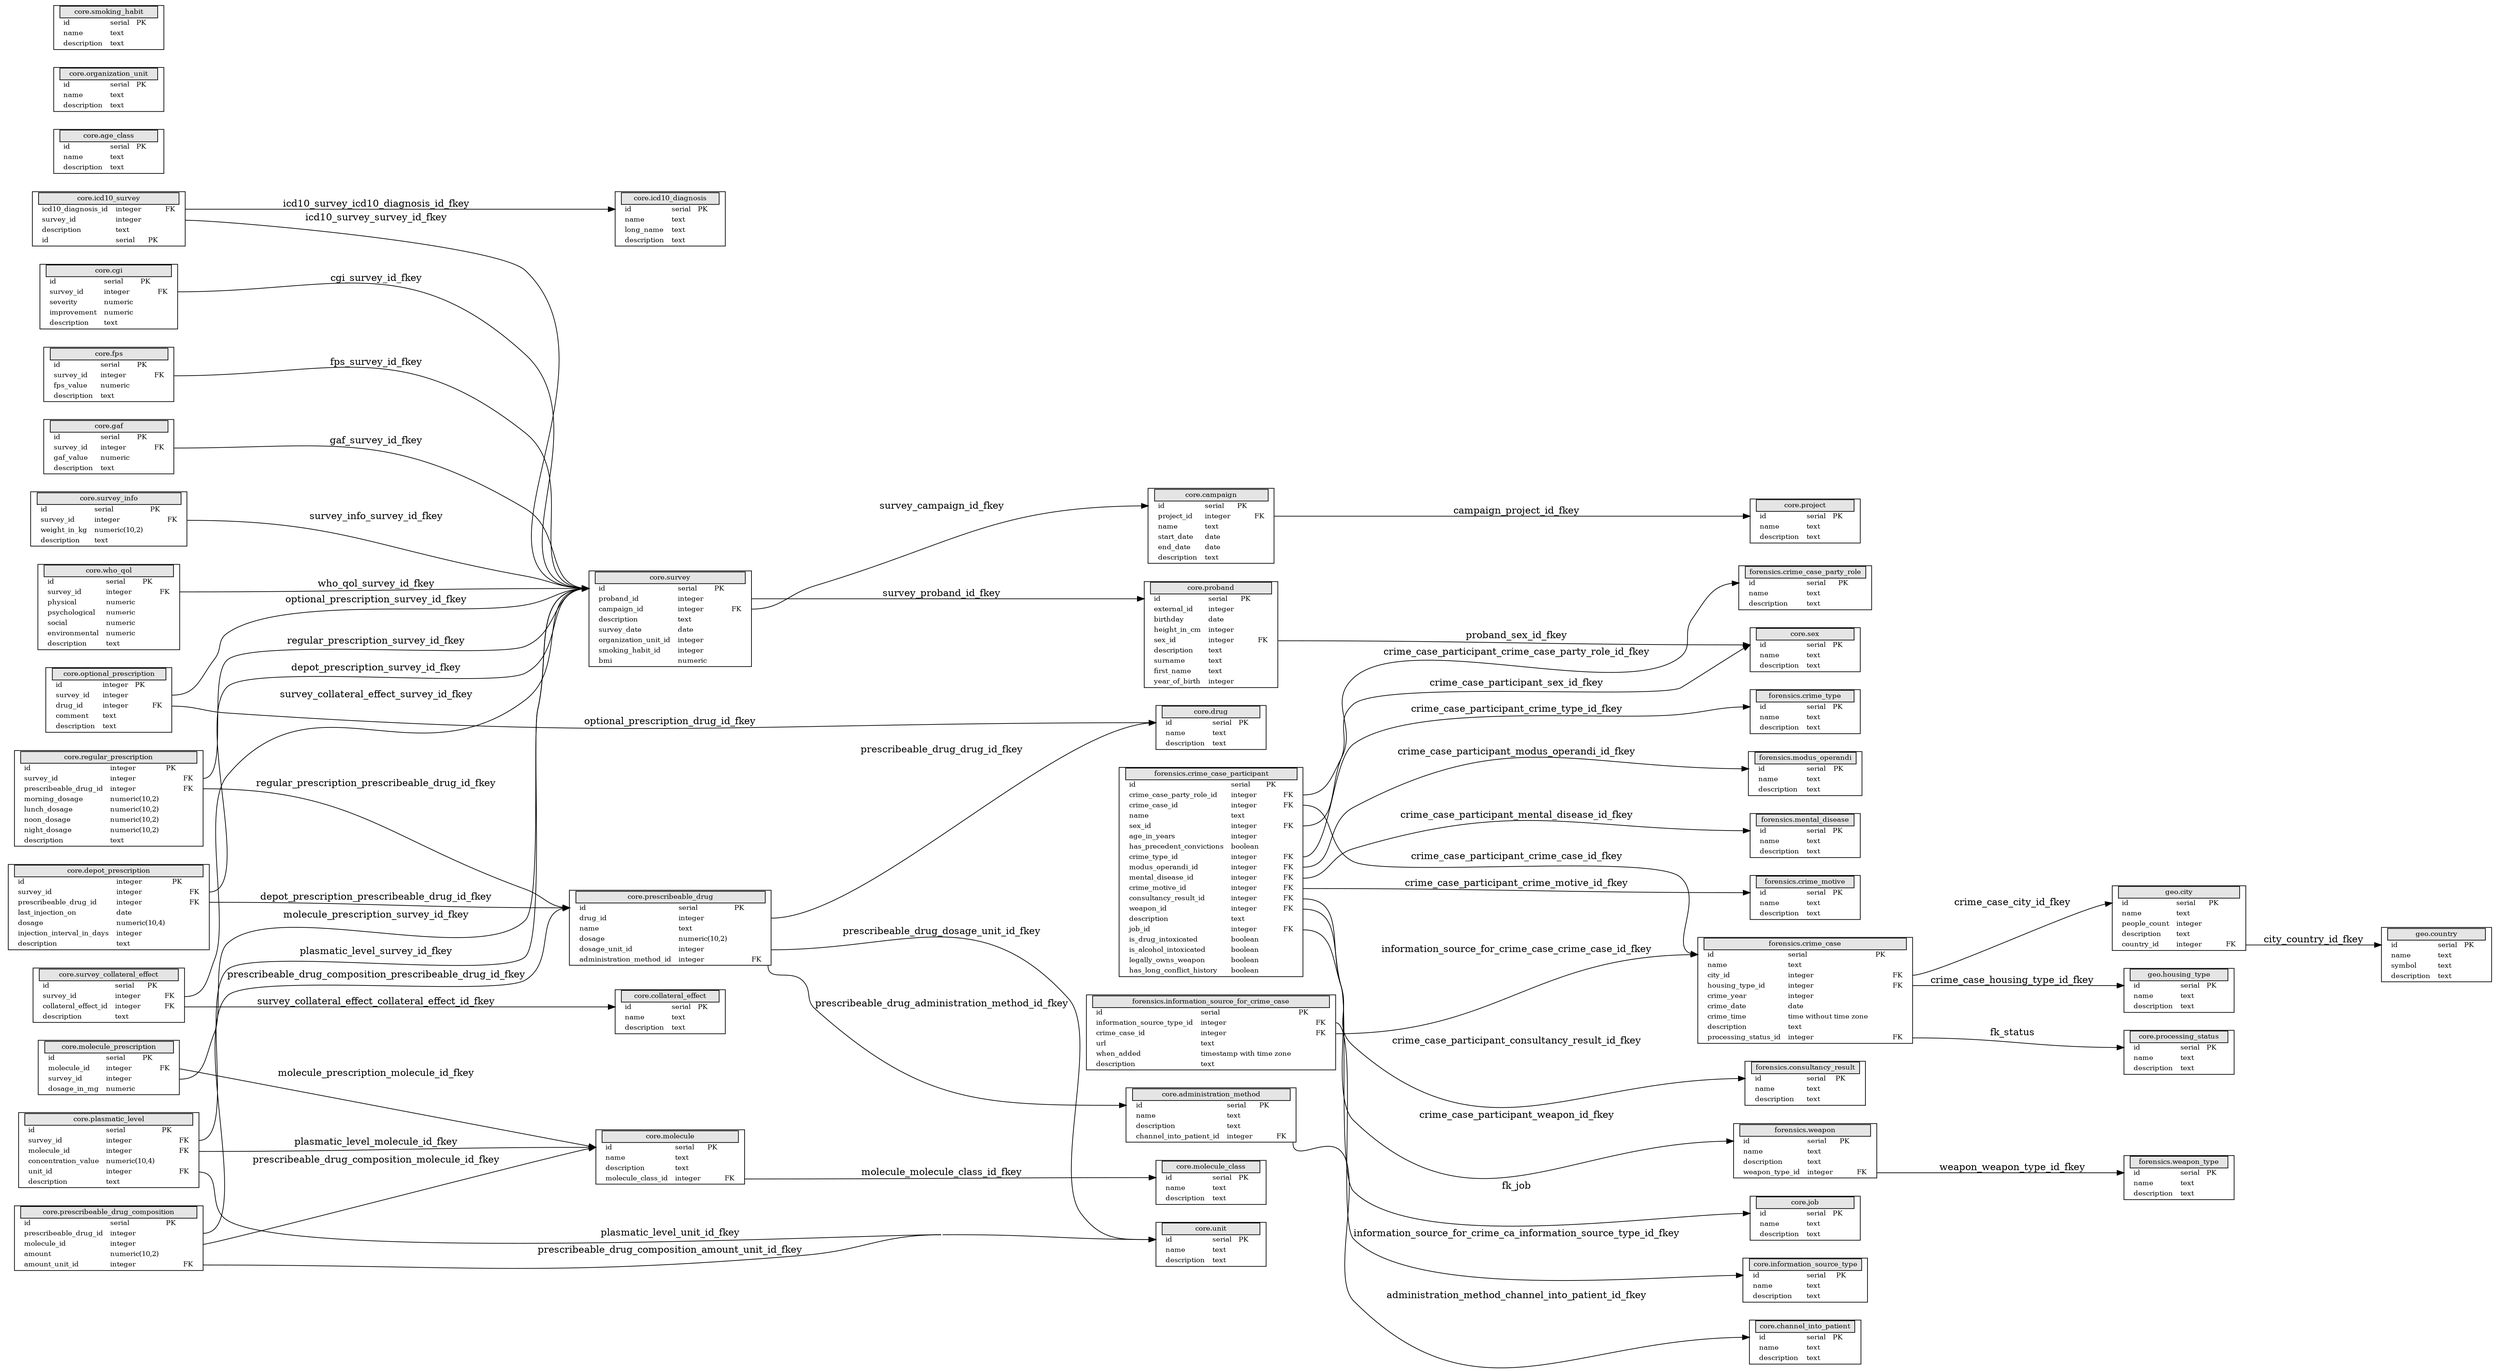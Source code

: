 digraph g {
graph [
rankdir = "LR",
concentrate = true,
ratio = auto
];
node [
fontsize = "10",
shape = record
];
edge [
];

"core.administration_method" [shape = plaintext, label = < <TABLE BORDER="1" CELLBORDER="0" CELLSPACING="0"> <TR ><TD PORT="ltcol0"> </TD> <TD bgcolor="grey90" border="1" COLSPAN="4"> \N </TD> <TD PORT="rtcol0"></TD></TR>  <TR><TD PORT="ltcol1" ></TD><TD align="left" > id </TD><TD align="left" > serial </TD><TD align="left" > PK </TD><TD align="left" >  </TD><TD align="left" PORT="rtcol1"> </TD></TR> <TR><TD PORT="ltcol2" ></TD><TD align="left" > name </TD><TD align="left" > text </TD><TD align="left" >  </TD><TD align="left" >  </TD><TD align="left" PORT="rtcol2"> </TD></TR> <TR><TD PORT="ltcol3" ></TD><TD align="left" > description </TD><TD align="left" > text </TD><TD align="left" >  </TD><TD align="left" >  </TD><TD align="left" PORT="rtcol3"> </TD></TR> <TR><TD PORT="ltcol4" ></TD><TD align="left" > channel_into_patient_id </TD><TD align="left" > integer </TD><TD align="left" >  </TD><TD align="left" > FK </TD><TD align="left" PORT="rtcol4"> </TD></TR> </TABLE>> ];

"core.age_class" [shape = plaintext, label = < <TABLE BORDER="1" CELLBORDER="0" CELLSPACING="0"> <TR ><TD PORT="ltcol0"> </TD> <TD bgcolor="grey90" border="1" COLSPAN="4"> \N </TD> <TD PORT="rtcol0"></TD></TR>  <TR><TD PORT="ltcol1" ></TD><TD align="left" > id </TD><TD align="left" > serial </TD><TD align="left" > PK </TD><TD align="left" >  </TD><TD align="left" PORT="rtcol1"> </TD></TR> <TR><TD PORT="ltcol2" ></TD><TD align="left" > name </TD><TD align="left" > text </TD><TD align="left" >  </TD><TD align="left" >  </TD><TD align="left" PORT="rtcol2"> </TD></TR> <TR><TD PORT="ltcol3" ></TD><TD align="left" > description </TD><TD align="left" > text </TD><TD align="left" >  </TD><TD align="left" >  </TD><TD align="left" PORT="rtcol3"> </TD></TR> </TABLE>> ];

"core.campaign" [shape = plaintext, label = < <TABLE BORDER="1" CELLBORDER="0" CELLSPACING="0"> <TR ><TD PORT="ltcol0"> </TD> <TD bgcolor="grey90" border="1" COLSPAN="4"> \N </TD> <TD PORT="rtcol0"></TD></TR>  <TR><TD PORT="ltcol1" ></TD><TD align="left" > id </TD><TD align="left" > serial </TD><TD align="left" > PK </TD><TD align="left" >  </TD><TD align="left" PORT="rtcol1"> </TD></TR> <TR><TD PORT="ltcol2" ></TD><TD align="left" > project_id </TD><TD align="left" > integer </TD><TD align="left" >  </TD><TD align="left" > FK </TD><TD align="left" PORT="rtcol2"> </TD></TR> <TR><TD PORT="ltcol3" ></TD><TD align="left" > name </TD><TD align="left" > text </TD><TD align="left" >  </TD><TD align="left" >  </TD><TD align="left" PORT="rtcol3"> </TD></TR> <TR><TD PORT="ltcol4" ></TD><TD align="left" > start_date </TD><TD align="left" > date </TD><TD align="left" >  </TD><TD align="left" >  </TD><TD align="left" PORT="rtcol4"> </TD></TR> <TR><TD PORT="ltcol5" ></TD><TD align="left" > end_date </TD><TD align="left" > date </TD><TD align="left" >  </TD><TD align="left" >  </TD><TD align="left" PORT="rtcol5"> </TD></TR> <TR><TD PORT="ltcol6" ></TD><TD align="left" > description </TD><TD align="left" > text </TD><TD align="left" >  </TD><TD align="left" >  </TD><TD align="left" PORT="rtcol6"> </TD></TR> </TABLE>> ];

"core.cgi" [shape = plaintext, label = < <TABLE BORDER="1" CELLBORDER="0" CELLSPACING="0"> <TR ><TD PORT="ltcol0"> </TD> <TD bgcolor="grey90" border="1" COLSPAN="4"> \N </TD> <TD PORT="rtcol0"></TD></TR>  <TR><TD PORT="ltcol1" ></TD><TD align="left" > id </TD><TD align="left" > serial </TD><TD align="left" > PK </TD><TD align="left" >  </TD><TD align="left" PORT="rtcol1"> </TD></TR> <TR><TD PORT="ltcol2" ></TD><TD align="left" > survey_id </TD><TD align="left" > integer </TD><TD align="left" >  </TD><TD align="left" > FK </TD><TD align="left" PORT="rtcol2"> </TD></TR> <TR><TD PORT="ltcol3" ></TD><TD align="left" > severity </TD><TD align="left" > numeric </TD><TD align="left" >  </TD><TD align="left" >  </TD><TD align="left" PORT="rtcol3"> </TD></TR> <TR><TD PORT="ltcol4" ></TD><TD align="left" > improvement </TD><TD align="left" > numeric </TD><TD align="left" >  </TD><TD align="left" >  </TD><TD align="left" PORT="rtcol4"> </TD></TR> <TR><TD PORT="ltcol5" ></TD><TD align="left" > description </TD><TD align="left" > text </TD><TD align="left" >  </TD><TD align="left" >  </TD><TD align="left" PORT="rtcol5"> </TD></TR> </TABLE>> ];

"core.channel_into_patient" [shape = plaintext, label = < <TABLE BORDER="1" CELLBORDER="0" CELLSPACING="0"> <TR ><TD PORT="ltcol0"> </TD> <TD bgcolor="grey90" border="1" COLSPAN="4"> \N </TD> <TD PORT="rtcol0"></TD></TR>  <TR><TD PORT="ltcol1" ></TD><TD align="left" > id </TD><TD align="left" > serial </TD><TD align="left" > PK </TD><TD align="left" >  </TD><TD align="left" PORT="rtcol1"> </TD></TR> <TR><TD PORT="ltcol2" ></TD><TD align="left" > name </TD><TD align="left" > text </TD><TD align="left" >  </TD><TD align="left" >  </TD><TD align="left" PORT="rtcol2"> </TD></TR> <TR><TD PORT="ltcol3" ></TD><TD align="left" > description </TD><TD align="left" > text </TD><TD align="left" >  </TD><TD align="left" >  </TD><TD align="left" PORT="rtcol3"> </TD></TR> </TABLE>> ];

"core.collateral_effect" [shape = plaintext, label = < <TABLE BORDER="1" CELLBORDER="0" CELLSPACING="0"> <TR ><TD PORT="ltcol0"> </TD> <TD bgcolor="grey90" border="1" COLSPAN="4"> \N </TD> <TD PORT="rtcol0"></TD></TR>  <TR><TD PORT="ltcol1" ></TD><TD align="left" > id </TD><TD align="left" > serial </TD><TD align="left" > PK </TD><TD align="left" >  </TD><TD align="left" PORT="rtcol1"> </TD></TR> <TR><TD PORT="ltcol2" ></TD><TD align="left" > name </TD><TD align="left" > text </TD><TD align="left" >  </TD><TD align="left" >  </TD><TD align="left" PORT="rtcol2"> </TD></TR> <TR><TD PORT="ltcol3" ></TD><TD align="left" > description </TD><TD align="left" > text </TD><TD align="left" >  </TD><TD align="left" >  </TD><TD align="left" PORT="rtcol3"> </TD></TR> </TABLE>> ];

"core.depot_prescription" [shape = plaintext, label = < <TABLE BORDER="1" CELLBORDER="0" CELLSPACING="0"> <TR ><TD PORT="ltcol0"> </TD> <TD bgcolor="grey90" border="1" COLSPAN="4"> \N </TD> <TD PORT="rtcol0"></TD></TR>  <TR><TD PORT="ltcol1" ></TD><TD align="left" > id </TD><TD align="left" > integer </TD><TD align="left" > PK </TD><TD align="left" >  </TD><TD align="left" PORT="rtcol1"> </TD></TR> <TR><TD PORT="ltcol2" ></TD><TD align="left" > survey_id </TD><TD align="left" > integer </TD><TD align="left" >  </TD><TD align="left" > FK </TD><TD align="left" PORT="rtcol2"> </TD></TR> <TR><TD PORT="ltcol3" ></TD><TD align="left" > prescribeable_drug_id </TD><TD align="left" > integer </TD><TD align="left" >  </TD><TD align="left" > FK </TD><TD align="left" PORT="rtcol3"> </TD></TR> <TR><TD PORT="ltcol4" ></TD><TD align="left" > last_injection_on </TD><TD align="left" > date </TD><TD align="left" >  </TD><TD align="left" >  </TD><TD align="left" PORT="rtcol4"> </TD></TR> <TR><TD PORT="ltcol5" ></TD><TD align="left" > dosage </TD><TD align="left" > numeric(10,4) </TD><TD align="left" >  </TD><TD align="left" >  </TD><TD align="left" PORT="rtcol5"> </TD></TR> <TR><TD PORT="ltcol6" ></TD><TD align="left" > injection_interval_in_days </TD><TD align="left" > integer </TD><TD align="left" >  </TD><TD align="left" >  </TD><TD align="left" PORT="rtcol6"> </TD></TR> <TR><TD PORT="ltcol7" ></TD><TD align="left" > description </TD><TD align="left" > text </TD><TD align="left" >  </TD><TD align="left" >  </TD><TD align="left" PORT="rtcol7"> </TD></TR> </TABLE>> ];

"core.drug" [shape = plaintext, label = < <TABLE BORDER="1" CELLBORDER="0" CELLSPACING="0"> <TR ><TD PORT="ltcol0"> </TD> <TD bgcolor="grey90" border="1" COLSPAN="4"> \N </TD> <TD PORT="rtcol0"></TD></TR>  <TR><TD PORT="ltcol1" ></TD><TD align="left" > id </TD><TD align="left" > serial </TD><TD align="left" > PK </TD><TD align="left" >  </TD><TD align="left" PORT="rtcol1"> </TD></TR> <TR><TD PORT="ltcol2" ></TD><TD align="left" > name </TD><TD align="left" > text </TD><TD align="left" >  </TD><TD align="left" >  </TD><TD align="left" PORT="rtcol2"> </TD></TR> <TR><TD PORT="ltcol3" ></TD><TD align="left" > description </TD><TD align="left" > text </TD><TD align="left" >  </TD><TD align="left" >  </TD><TD align="left" PORT="rtcol3"> </TD></TR> </TABLE>> ];

"core.fps" [shape = plaintext, label = < <TABLE BORDER="1" CELLBORDER="0" CELLSPACING="0"> <TR ><TD PORT="ltcol0"> </TD> <TD bgcolor="grey90" border="1" COLSPAN="4"> \N </TD> <TD PORT="rtcol0"></TD></TR>  <TR><TD PORT="ltcol1" ></TD><TD align="left" > id </TD><TD align="left" > serial </TD><TD align="left" > PK </TD><TD align="left" >  </TD><TD align="left" PORT="rtcol1"> </TD></TR> <TR><TD PORT="ltcol2" ></TD><TD align="left" > survey_id </TD><TD align="left" > integer </TD><TD align="left" >  </TD><TD align="left" > FK </TD><TD align="left" PORT="rtcol2"> </TD></TR> <TR><TD PORT="ltcol3" ></TD><TD align="left" > fps_value </TD><TD align="left" > numeric </TD><TD align="left" >  </TD><TD align="left" >  </TD><TD align="left" PORT="rtcol3"> </TD></TR> <TR><TD PORT="ltcol4" ></TD><TD align="left" > description </TD><TD align="left" > text </TD><TD align="left" >  </TD><TD align="left" >  </TD><TD align="left" PORT="rtcol4"> </TD></TR> </TABLE>> ];

"core.gaf" [shape = plaintext, label = < <TABLE BORDER="1" CELLBORDER="0" CELLSPACING="0"> <TR ><TD PORT="ltcol0"> </TD> <TD bgcolor="grey90" border="1" COLSPAN="4"> \N </TD> <TD PORT="rtcol0"></TD></TR>  <TR><TD PORT="ltcol1" ></TD><TD align="left" > id </TD><TD align="left" > serial </TD><TD align="left" > PK </TD><TD align="left" >  </TD><TD align="left" PORT="rtcol1"> </TD></TR> <TR><TD PORT="ltcol2" ></TD><TD align="left" > survey_id </TD><TD align="left" > integer </TD><TD align="left" >  </TD><TD align="left" > FK </TD><TD align="left" PORT="rtcol2"> </TD></TR> <TR><TD PORT="ltcol3" ></TD><TD align="left" > gaf_value </TD><TD align="left" > numeric </TD><TD align="left" >  </TD><TD align="left" >  </TD><TD align="left" PORT="rtcol3"> </TD></TR> <TR><TD PORT="ltcol4" ></TD><TD align="left" > description </TD><TD align="left" > text </TD><TD align="left" >  </TD><TD align="left" >  </TD><TD align="left" PORT="rtcol4"> </TD></TR> </TABLE>> ];

"core.icd10_diagnosis" [shape = plaintext, label = < <TABLE BORDER="1" CELLBORDER="0" CELLSPACING="0"> <TR ><TD PORT="ltcol0"> </TD> <TD bgcolor="grey90" border="1" COLSPAN="4"> \N </TD> <TD PORT="rtcol0"></TD></TR>  <TR><TD PORT="ltcol1" ></TD><TD align="left" > id </TD><TD align="left" > serial </TD><TD align="left" > PK </TD><TD align="left" >  </TD><TD align="left" PORT="rtcol1"> </TD></TR> <TR><TD PORT="ltcol2" ></TD><TD align="left" > name </TD><TD align="left" > text </TD><TD align="left" >  </TD><TD align="left" >  </TD><TD align="left" PORT="rtcol2"> </TD></TR> <TR><TD PORT="ltcol3" ></TD><TD align="left" > long_name </TD><TD align="left" > text </TD><TD align="left" >  </TD><TD align="left" >  </TD><TD align="left" PORT="rtcol3"> </TD></TR> <TR><TD PORT="ltcol4" ></TD><TD align="left" > description </TD><TD align="left" > text </TD><TD align="left" >  </TD><TD align="left" >  </TD><TD align="left" PORT="rtcol4"> </TD></TR> </TABLE>> ];

"core.icd10_survey" [shape = plaintext, label = < <TABLE BORDER="1" CELLBORDER="0" CELLSPACING="0"> <TR ><TD PORT="ltcol0"> </TD> <TD bgcolor="grey90" border="1" COLSPAN="4"> \N </TD> <TD PORT="rtcol0"></TD></TR>  <TR><TD PORT="ltcol1" ></TD><TD align="left" > icd10_diagnosis_id </TD><TD align="left" > integer </TD><TD align="left" >  </TD><TD align="left" > FK </TD><TD align="left" PORT="rtcol1"> </TD></TR> <TR><TD PORT="ltcol2" ></TD><TD align="left" > survey_id </TD><TD align="left" > integer </TD><TD align="left" >  </TD><TD align="left" >  </TD><TD align="left" PORT="rtcol2"> </TD></TR> <TR><TD PORT="ltcol3" ></TD><TD align="left" > description </TD><TD align="left" > text </TD><TD align="left" >  </TD><TD align="left" >  </TD><TD align="left" PORT="rtcol3"> </TD></TR> <TR><TD PORT="ltcol4" ></TD><TD align="left" > id </TD><TD align="left" > serial </TD><TD align="left" > PK </TD><TD align="left" >  </TD><TD align="left" PORT="rtcol4"> </TD></TR> </TABLE>> ];

"core.information_source_type" [shape = plaintext, label = < <TABLE BORDER="1" CELLBORDER="0" CELLSPACING="0"> <TR ><TD PORT="ltcol0"> </TD> <TD bgcolor="grey90" border="1" COLSPAN="4"> \N </TD> <TD PORT="rtcol0"></TD></TR>  <TR><TD PORT="ltcol1" ></TD><TD align="left" > id </TD><TD align="left" > serial </TD><TD align="left" > PK </TD><TD align="left" >  </TD><TD align="left" PORT="rtcol1"> </TD></TR> <TR><TD PORT="ltcol2" ></TD><TD align="left" > name </TD><TD align="left" > text </TD><TD align="left" >  </TD><TD align="left" >  </TD><TD align="left" PORT="rtcol2"> </TD></TR> <TR><TD PORT="ltcol3" ></TD><TD align="left" > description </TD><TD align="left" > text </TD><TD align="left" >  </TD><TD align="left" >  </TD><TD align="left" PORT="rtcol3"> </TD></TR> </TABLE>> ];

"core.job" [shape = plaintext, label = < <TABLE BORDER="1" CELLBORDER="0" CELLSPACING="0"> <TR ><TD PORT="ltcol0"> </TD> <TD bgcolor="grey90" border="1" COLSPAN="4"> \N </TD> <TD PORT="rtcol0"></TD></TR>  <TR><TD PORT="ltcol1" ></TD><TD align="left" > id </TD><TD align="left" > serial </TD><TD align="left" > PK </TD><TD align="left" >  </TD><TD align="left" PORT="rtcol1"> </TD></TR> <TR><TD PORT="ltcol2" ></TD><TD align="left" > name </TD><TD align="left" > text </TD><TD align="left" >  </TD><TD align="left" >  </TD><TD align="left" PORT="rtcol2"> </TD></TR> <TR><TD PORT="ltcol3" ></TD><TD align="left" > description </TD><TD align="left" > text </TD><TD align="left" >  </TD><TD align="left" >  </TD><TD align="left" PORT="rtcol3"> </TD></TR> </TABLE>> ];

"core.molecule" [shape = plaintext, label = < <TABLE BORDER="1" CELLBORDER="0" CELLSPACING="0"> <TR ><TD PORT="ltcol0"> </TD> <TD bgcolor="grey90" border="1" COLSPAN="4"> \N </TD> <TD PORT="rtcol0"></TD></TR>  <TR><TD PORT="ltcol1" ></TD><TD align="left" > id </TD><TD align="left" > serial </TD><TD align="left" > PK </TD><TD align="left" >  </TD><TD align="left" PORT="rtcol1"> </TD></TR> <TR><TD PORT="ltcol2" ></TD><TD align="left" > name </TD><TD align="left" > text </TD><TD align="left" >  </TD><TD align="left" >  </TD><TD align="left" PORT="rtcol2"> </TD></TR> <TR><TD PORT="ltcol3" ></TD><TD align="left" > description </TD><TD align="left" > text </TD><TD align="left" >  </TD><TD align="left" >  </TD><TD align="left" PORT="rtcol3"> </TD></TR> <TR><TD PORT="ltcol4" ></TD><TD align="left" > molecule_class_id </TD><TD align="left" > integer </TD><TD align="left" >  </TD><TD align="left" > FK </TD><TD align="left" PORT="rtcol4"> </TD></TR> </TABLE>> ];

"core.molecule_class" [shape = plaintext, label = < <TABLE BORDER="1" CELLBORDER="0" CELLSPACING="0"> <TR ><TD PORT="ltcol0"> </TD> <TD bgcolor="grey90" border="1" COLSPAN="4"> \N </TD> <TD PORT="rtcol0"></TD></TR>  <TR><TD PORT="ltcol1" ></TD><TD align="left" > id </TD><TD align="left" > serial </TD><TD align="left" > PK </TD><TD align="left" >  </TD><TD align="left" PORT="rtcol1"> </TD></TR> <TR><TD PORT="ltcol2" ></TD><TD align="left" > name </TD><TD align="left" > text </TD><TD align="left" >  </TD><TD align="left" >  </TD><TD align="left" PORT="rtcol2"> </TD></TR> <TR><TD PORT="ltcol3" ></TD><TD align="left" > description </TD><TD align="left" > text </TD><TD align="left" >  </TD><TD align="left" >  </TD><TD align="left" PORT="rtcol3"> </TD></TR> </TABLE>> ];

"core.molecule_prescription" [shape = plaintext, label = < <TABLE BORDER="1" CELLBORDER="0" CELLSPACING="0"> <TR ><TD PORT="ltcol0"> </TD> <TD bgcolor="grey90" border="1" COLSPAN="4"> \N </TD> <TD PORT="rtcol0"></TD></TR>  <TR><TD PORT="ltcol1" ></TD><TD align="left" > id </TD><TD align="left" > serial </TD><TD align="left" > PK </TD><TD align="left" >  </TD><TD align="left" PORT="rtcol1"> </TD></TR> <TR><TD PORT="ltcol2" ></TD><TD align="left" > molecule_id </TD><TD align="left" > integer </TD><TD align="left" >  </TD><TD align="left" > FK </TD><TD align="left" PORT="rtcol2"> </TD></TR> <TR><TD PORT="ltcol3" ></TD><TD align="left" > survey_id </TD><TD align="left" > integer </TD><TD align="left" >  </TD><TD align="left" >  </TD><TD align="left" PORT="rtcol3"> </TD></TR> <TR><TD PORT="ltcol4" ></TD><TD align="left" > dosage_in_mg </TD><TD align="left" > numeric </TD><TD align="left" >  </TD><TD align="left" >  </TD><TD align="left" PORT="rtcol4"> </TD></TR> </TABLE>> ];

"core.optional_prescription" [shape = plaintext, label = < <TABLE BORDER="1" CELLBORDER="0" CELLSPACING="0"> <TR ><TD PORT="ltcol0"> </TD> <TD bgcolor="grey90" border="1" COLSPAN="4"> \N </TD> <TD PORT="rtcol0"></TD></TR>  <TR><TD PORT="ltcol1" ></TD><TD align="left" > id </TD><TD align="left" > integer </TD><TD align="left" > PK </TD><TD align="left" >  </TD><TD align="left" PORT="rtcol1"> </TD></TR> <TR><TD PORT="ltcol2" ></TD><TD align="left" > survey_id </TD><TD align="left" > integer </TD><TD align="left" >  </TD><TD align="left" >  </TD><TD align="left" PORT="rtcol2"> </TD></TR> <TR><TD PORT="ltcol3" ></TD><TD align="left" > drug_id </TD><TD align="left" > integer </TD><TD align="left" >  </TD><TD align="left" > FK </TD><TD align="left" PORT="rtcol3"> </TD></TR> <TR><TD PORT="ltcol4" ></TD><TD align="left" > comment </TD><TD align="left" > text </TD><TD align="left" >  </TD><TD align="left" >  </TD><TD align="left" PORT="rtcol4"> </TD></TR> <TR><TD PORT="ltcol5" ></TD><TD align="left" > description </TD><TD align="left" > text </TD><TD align="left" >  </TD><TD align="left" >  </TD><TD align="left" PORT="rtcol5"> </TD></TR> </TABLE>> ];

"core.organization_unit" [shape = plaintext, label = < <TABLE BORDER="1" CELLBORDER="0" CELLSPACING="0"> <TR ><TD PORT="ltcol0"> </TD> <TD bgcolor="grey90" border="1" COLSPAN="4"> \N </TD> <TD PORT="rtcol0"></TD></TR>  <TR><TD PORT="ltcol1" ></TD><TD align="left" > id </TD><TD align="left" > serial </TD><TD align="left" > PK </TD><TD align="left" >  </TD><TD align="left" PORT="rtcol1"> </TD></TR> <TR><TD PORT="ltcol2" ></TD><TD align="left" > name </TD><TD align="left" > text </TD><TD align="left" >  </TD><TD align="left" >  </TD><TD align="left" PORT="rtcol2"> </TD></TR> <TR><TD PORT="ltcol3" ></TD><TD align="left" > description </TD><TD align="left" > text </TD><TD align="left" >  </TD><TD align="left" >  </TD><TD align="left" PORT="rtcol3"> </TD></TR> </TABLE>> ];

"core.plasmatic_level" [shape = plaintext, label = < <TABLE BORDER="1" CELLBORDER="0" CELLSPACING="0"> <TR ><TD PORT="ltcol0"> </TD> <TD bgcolor="grey90" border="1" COLSPAN="4"> \N </TD> <TD PORT="rtcol0"></TD></TR>  <TR><TD PORT="ltcol1" ></TD><TD align="left" > id </TD><TD align="left" > serial </TD><TD align="left" > PK </TD><TD align="left" >  </TD><TD align="left" PORT="rtcol1"> </TD></TR> <TR><TD PORT="ltcol2" ></TD><TD align="left" > survey_id </TD><TD align="left" > integer </TD><TD align="left" >  </TD><TD align="left" > FK </TD><TD align="left" PORT="rtcol2"> </TD></TR> <TR><TD PORT="ltcol3" ></TD><TD align="left" > molecule_id </TD><TD align="left" > integer </TD><TD align="left" >  </TD><TD align="left" > FK </TD><TD align="left" PORT="rtcol3"> </TD></TR> <TR><TD PORT="ltcol4" ></TD><TD align="left" > concentration_value </TD><TD align="left" > numeric(10,4) </TD><TD align="left" >  </TD><TD align="left" >  </TD><TD align="left" PORT="rtcol4"> </TD></TR> <TR><TD PORT="ltcol5" ></TD><TD align="left" > unit_id </TD><TD align="left" > integer </TD><TD align="left" >  </TD><TD align="left" > FK </TD><TD align="left" PORT="rtcol5"> </TD></TR> <TR><TD PORT="ltcol6" ></TD><TD align="left" > description </TD><TD align="left" > text </TD><TD align="left" >  </TD><TD align="left" >  </TD><TD align="left" PORT="rtcol6"> </TD></TR> </TABLE>> ];

"core.prescribeable_drug" [shape = plaintext, label = < <TABLE BORDER="1" CELLBORDER="0" CELLSPACING="0"> <TR ><TD PORT="ltcol0"> </TD> <TD bgcolor="grey90" border="1" COLSPAN="4"> \N </TD> <TD PORT="rtcol0"></TD></TR>  <TR><TD PORT="ltcol1" ></TD><TD align="left" > id </TD><TD align="left" > serial </TD><TD align="left" > PK </TD><TD align="left" >  </TD><TD align="left" PORT="rtcol1"> </TD></TR> <TR><TD PORT="ltcol2" ></TD><TD align="left" > drug_id </TD><TD align="left" > integer </TD><TD align="left" >  </TD><TD align="left" >  </TD><TD align="left" PORT="rtcol2"> </TD></TR> <TR><TD PORT="ltcol3" ></TD><TD align="left" > name </TD><TD align="left" > text </TD><TD align="left" >  </TD><TD align="left" >  </TD><TD align="left" PORT="rtcol3"> </TD></TR> <TR><TD PORT="ltcol4" ></TD><TD align="left" > dosage </TD><TD align="left" > numeric(10,2) </TD><TD align="left" >  </TD><TD align="left" >  </TD><TD align="left" PORT="rtcol4"> </TD></TR> <TR><TD PORT="ltcol5" ></TD><TD align="left" > dosage_unit_id </TD><TD align="left" > integer </TD><TD align="left" >  </TD><TD align="left" >  </TD><TD align="left" PORT="rtcol5"> </TD></TR> <TR><TD PORT="ltcol6" ></TD><TD align="left" > administration_method_id </TD><TD align="left" > integer </TD><TD align="left" >  </TD><TD align="left" > FK </TD><TD align="left" PORT="rtcol6"> </TD></TR> </TABLE>> ];

"core.prescribeable_drug_composition" [shape = plaintext, label = < <TABLE BORDER="1" CELLBORDER="0" CELLSPACING="0"> <TR ><TD PORT="ltcol0"> </TD> <TD bgcolor="grey90" border="1" COLSPAN="4"> \N </TD> <TD PORT="rtcol0"></TD></TR>  <TR><TD PORT="ltcol1" ></TD><TD align="left" > id </TD><TD align="left" > serial </TD><TD align="left" > PK </TD><TD align="left" >  </TD><TD align="left" PORT="rtcol1"> </TD></TR> <TR><TD PORT="ltcol2" ></TD><TD align="left" > prescribeable_drug_id </TD><TD align="left" > integer </TD><TD align="left" >  </TD><TD align="left" >  </TD><TD align="left" PORT="rtcol2"> </TD></TR> <TR><TD PORT="ltcol3" ></TD><TD align="left" > molecule_id </TD><TD align="left" > integer </TD><TD align="left" >  </TD><TD align="left" >  </TD><TD align="left" PORT="rtcol3"> </TD></TR> <TR><TD PORT="ltcol4" ></TD><TD align="left" > amount </TD><TD align="left" > numeric(10,2) </TD><TD align="left" >  </TD><TD align="left" >  </TD><TD align="left" PORT="rtcol4"> </TD></TR> <TR><TD PORT="ltcol5" ></TD><TD align="left" > amount_unit_id </TD><TD align="left" > integer </TD><TD align="left" >  </TD><TD align="left" > FK </TD><TD align="left" PORT="rtcol5"> </TD></TR> </TABLE>> ];

"core.proband" [shape = plaintext, label = < <TABLE BORDER="1" CELLBORDER="0" CELLSPACING="0"> <TR ><TD PORT="ltcol0"> </TD> <TD bgcolor="grey90" border="1" COLSPAN="4"> \N </TD> <TD PORT="rtcol0"></TD></TR>  <TR><TD PORT="ltcol1" ></TD><TD align="left" > id </TD><TD align="left" > serial </TD><TD align="left" > PK </TD><TD align="left" >  </TD><TD align="left" PORT="rtcol1"> </TD></TR> <TR><TD PORT="ltcol2" ></TD><TD align="left" > external_id </TD><TD align="left" > integer </TD><TD align="left" >  </TD><TD align="left" >  </TD><TD align="left" PORT="rtcol2"> </TD></TR> <TR><TD PORT="ltcol3" ></TD><TD align="left" > birthday </TD><TD align="left" > date </TD><TD align="left" >  </TD><TD align="left" >  </TD><TD align="left" PORT="rtcol3"> </TD></TR> <TR><TD PORT="ltcol4" ></TD><TD align="left" > height_in_cm </TD><TD align="left" > integer </TD><TD align="left" >  </TD><TD align="left" >  </TD><TD align="left" PORT="rtcol4"> </TD></TR> <TR><TD PORT="ltcol5" ></TD><TD align="left" > sex_id </TD><TD align="left" > integer </TD><TD align="left" >  </TD><TD align="left" > FK </TD><TD align="left" PORT="rtcol5"> </TD></TR> <TR><TD PORT="ltcol6" ></TD><TD align="left" > description </TD><TD align="left" > text </TD><TD align="left" >  </TD><TD align="left" >  </TD><TD align="left" PORT="rtcol6"> </TD></TR> <TR><TD PORT="ltcol7" ></TD><TD align="left" > surname </TD><TD align="left" > text </TD><TD align="left" >  </TD><TD align="left" >  </TD><TD align="left" PORT="rtcol7"> </TD></TR> <TR><TD PORT="ltcol8" ></TD><TD align="left" > first_name </TD><TD align="left" > text </TD><TD align="left" >  </TD><TD align="left" >  </TD><TD align="left" PORT="rtcol8"> </TD></TR> <TR><TD PORT="ltcol9" ></TD><TD align="left" > year_of_birth </TD><TD align="left" > integer </TD><TD align="left" >  </TD><TD align="left" >  </TD><TD align="left" PORT="rtcol9"> </TD></TR> </TABLE>> ];

"core.processing_status" [shape = plaintext, label = < <TABLE BORDER="1" CELLBORDER="0" CELLSPACING="0"> <TR ><TD PORT="ltcol0"> </TD> <TD bgcolor="grey90" border="1" COLSPAN="4"> \N </TD> <TD PORT="rtcol0"></TD></TR>  <TR><TD PORT="ltcol1" ></TD><TD align="left" > id </TD><TD align="left" > serial </TD><TD align="left" > PK </TD><TD align="left" >  </TD><TD align="left" PORT="rtcol1"> </TD></TR> <TR><TD PORT="ltcol2" ></TD><TD align="left" > name </TD><TD align="left" > text </TD><TD align="left" >  </TD><TD align="left" >  </TD><TD align="left" PORT="rtcol2"> </TD></TR> <TR><TD PORT="ltcol3" ></TD><TD align="left" > description </TD><TD align="left" > text </TD><TD align="left" >  </TD><TD align="left" >  </TD><TD align="left" PORT="rtcol3"> </TD></TR> </TABLE>> ];

"core.project" [shape = plaintext, label = < <TABLE BORDER="1" CELLBORDER="0" CELLSPACING="0"> <TR ><TD PORT="ltcol0"> </TD> <TD bgcolor="grey90" border="1" COLSPAN="4"> \N </TD> <TD PORT="rtcol0"></TD></TR>  <TR><TD PORT="ltcol1" ></TD><TD align="left" > id </TD><TD align="left" > serial </TD><TD align="left" > PK </TD><TD align="left" >  </TD><TD align="left" PORT="rtcol1"> </TD></TR> <TR><TD PORT="ltcol2" ></TD><TD align="left" > name </TD><TD align="left" > text </TD><TD align="left" >  </TD><TD align="left" >  </TD><TD align="left" PORT="rtcol2"> </TD></TR> <TR><TD PORT="ltcol3" ></TD><TD align="left" > description </TD><TD align="left" > text </TD><TD align="left" >  </TD><TD align="left" >  </TD><TD align="left" PORT="rtcol3"> </TD></TR> </TABLE>> ];

"core.regular_prescription" [shape = plaintext, label = < <TABLE BORDER="1" CELLBORDER="0" CELLSPACING="0"> <TR ><TD PORT="ltcol0"> </TD> <TD bgcolor="grey90" border="1" COLSPAN="4"> \N </TD> <TD PORT="rtcol0"></TD></TR>  <TR><TD PORT="ltcol1" ></TD><TD align="left" > id </TD><TD align="left" > integer </TD><TD align="left" > PK </TD><TD align="left" >  </TD><TD align="left" PORT="rtcol1"> </TD></TR> <TR><TD PORT="ltcol2" ></TD><TD align="left" > survey_id </TD><TD align="left" > integer </TD><TD align="left" >  </TD><TD align="left" > FK </TD><TD align="left" PORT="rtcol2"> </TD></TR> <TR><TD PORT="ltcol3" ></TD><TD align="left" > prescribeable_drug_id </TD><TD align="left" > integer </TD><TD align="left" >  </TD><TD align="left" > FK </TD><TD align="left" PORT="rtcol3"> </TD></TR> <TR><TD PORT="ltcol4" ></TD><TD align="left" > morning_dosage </TD><TD align="left" > numeric(10,2) </TD><TD align="left" >  </TD><TD align="left" >  </TD><TD align="left" PORT="rtcol4"> </TD></TR> <TR><TD PORT="ltcol5" ></TD><TD align="left" > lunch_dosage </TD><TD align="left" > numeric(10,2) </TD><TD align="left" >  </TD><TD align="left" >  </TD><TD align="left" PORT="rtcol5"> </TD></TR> <TR><TD PORT="ltcol6" ></TD><TD align="left" > noon_dosage </TD><TD align="left" > numeric(10,2) </TD><TD align="left" >  </TD><TD align="left" >  </TD><TD align="left" PORT="rtcol6"> </TD></TR> <TR><TD PORT="ltcol7" ></TD><TD align="left" > night_dosage </TD><TD align="left" > numeric(10,2) </TD><TD align="left" >  </TD><TD align="left" >  </TD><TD align="left" PORT="rtcol7"> </TD></TR> <TR><TD PORT="ltcol8" ></TD><TD align="left" > description </TD><TD align="left" > text </TD><TD align="left" >  </TD><TD align="left" >  </TD><TD align="left" PORT="rtcol8"> </TD></TR> </TABLE>> ];

"core.sex" [shape = plaintext, label = < <TABLE BORDER="1" CELLBORDER="0" CELLSPACING="0"> <TR ><TD PORT="ltcol0"> </TD> <TD bgcolor="grey90" border="1" COLSPAN="4"> \N </TD> <TD PORT="rtcol0"></TD></TR>  <TR><TD PORT="ltcol1" ></TD><TD align="left" > id </TD><TD align="left" > serial </TD><TD align="left" > PK </TD><TD align="left" >  </TD><TD align="left" PORT="rtcol1"> </TD></TR> <TR><TD PORT="ltcol2" ></TD><TD align="left" > name </TD><TD align="left" > text </TD><TD align="left" >  </TD><TD align="left" >  </TD><TD align="left" PORT="rtcol2"> </TD></TR> <TR><TD PORT="ltcol3" ></TD><TD align="left" > description </TD><TD align="left" > text </TD><TD align="left" >  </TD><TD align="left" >  </TD><TD align="left" PORT="rtcol3"> </TD></TR> </TABLE>> ];

"core.smoking_habit" [shape = plaintext, label = < <TABLE BORDER="1" CELLBORDER="0" CELLSPACING="0"> <TR ><TD PORT="ltcol0"> </TD> <TD bgcolor="grey90" border="1" COLSPAN="4"> \N </TD> <TD PORT="rtcol0"></TD></TR>  <TR><TD PORT="ltcol1" ></TD><TD align="left" > id </TD><TD align="left" > serial </TD><TD align="left" > PK </TD><TD align="left" >  </TD><TD align="left" PORT="rtcol1"> </TD></TR> <TR><TD PORT="ltcol2" ></TD><TD align="left" > name </TD><TD align="left" > text </TD><TD align="left" >  </TD><TD align="left" >  </TD><TD align="left" PORT="rtcol2"> </TD></TR> <TR><TD PORT="ltcol3" ></TD><TD align="left" > description </TD><TD align="left" > text </TD><TD align="left" >  </TD><TD align="left" >  </TD><TD align="left" PORT="rtcol3"> </TD></TR> </TABLE>> ];

"core.survey" [shape = plaintext, label = < <TABLE BORDER="1" CELLBORDER="0" CELLSPACING="0"> <TR ><TD PORT="ltcol0"> </TD> <TD bgcolor="grey90" border="1" COLSPAN="4"> \N </TD> <TD PORT="rtcol0"></TD></TR>  <TR><TD PORT="ltcol1" ></TD><TD align="left" > id </TD><TD align="left" > serial </TD><TD align="left" > PK </TD><TD align="left" >  </TD><TD align="left" PORT="rtcol1"> </TD></TR> <TR><TD PORT="ltcol2" ></TD><TD align="left" > proband_id </TD><TD align="left" > integer </TD><TD align="left" >  </TD><TD align="left" >  </TD><TD align="left" PORT="rtcol2"> </TD></TR> <TR><TD PORT="ltcol3" ></TD><TD align="left" > campaign_id </TD><TD align="left" > integer </TD><TD align="left" >  </TD><TD align="left" > FK </TD><TD align="left" PORT="rtcol3"> </TD></TR> <TR><TD PORT="ltcol4" ></TD><TD align="left" > description </TD><TD align="left" > text </TD><TD align="left" >  </TD><TD align="left" >  </TD><TD align="left" PORT="rtcol4"> </TD></TR> <TR><TD PORT="ltcol5" ></TD><TD align="left" > survey_date </TD><TD align="left" > date </TD><TD align="left" >  </TD><TD align="left" >  </TD><TD align="left" PORT="rtcol5"> </TD></TR> <TR><TD PORT="ltcol6" ></TD><TD align="left" > organization_unit_id </TD><TD align="left" > integer </TD><TD align="left" >  </TD><TD align="left" >  </TD><TD align="left" PORT="rtcol6"> </TD></TR> <TR><TD PORT="ltcol7" ></TD><TD align="left" > smoking_habit_id </TD><TD align="left" > integer </TD><TD align="left" >  </TD><TD align="left" >  </TD><TD align="left" PORT="rtcol7"> </TD></TR> <TR><TD PORT="ltcol8" ></TD><TD align="left" > bmi </TD><TD align="left" > numeric </TD><TD align="left" >  </TD><TD align="left" >  </TD><TD align="left" PORT="rtcol8"> </TD></TR> </TABLE>> ];

"core.survey_collateral_effect" [shape = plaintext, label = < <TABLE BORDER="1" CELLBORDER="0" CELLSPACING="0"> <TR ><TD PORT="ltcol0"> </TD> <TD bgcolor="grey90" border="1" COLSPAN="4"> \N </TD> <TD PORT="rtcol0"></TD></TR>  <TR><TD PORT="ltcol1" ></TD><TD align="left" > id </TD><TD align="left" > serial </TD><TD align="left" > PK </TD><TD align="left" >  </TD><TD align="left" PORT="rtcol1"> </TD></TR> <TR><TD PORT="ltcol2" ></TD><TD align="left" > survey_id </TD><TD align="left" > integer </TD><TD align="left" >  </TD><TD align="left" > FK </TD><TD align="left" PORT="rtcol2"> </TD></TR> <TR><TD PORT="ltcol3" ></TD><TD align="left" > collateral_effect_id </TD><TD align="left" > integer </TD><TD align="left" >  </TD><TD align="left" > FK </TD><TD align="left" PORT="rtcol3"> </TD></TR> <TR><TD PORT="ltcol4" ></TD><TD align="left" > description </TD><TD align="left" > text </TD><TD align="left" >  </TD><TD align="left" >  </TD><TD align="left" PORT="rtcol4"> </TD></TR> </TABLE>> ];

"core.survey_info" [shape = plaintext, label = < <TABLE BORDER="1" CELLBORDER="0" CELLSPACING="0"> <TR ><TD PORT="ltcol0"> </TD> <TD bgcolor="grey90" border="1" COLSPAN="4"> \N </TD> <TD PORT="rtcol0"></TD></TR>  <TR><TD PORT="ltcol1" ></TD><TD align="left" > id </TD><TD align="left" > serial </TD><TD align="left" > PK </TD><TD align="left" >  </TD><TD align="left" PORT="rtcol1"> </TD></TR> <TR><TD PORT="ltcol2" ></TD><TD align="left" > survey_id </TD><TD align="left" > integer </TD><TD align="left" >  </TD><TD align="left" > FK </TD><TD align="left" PORT="rtcol2"> </TD></TR> <TR><TD PORT="ltcol3" ></TD><TD align="left" > weight_in_kg </TD><TD align="left" > numeric(10,2) </TD><TD align="left" >  </TD><TD align="left" >  </TD><TD align="left" PORT="rtcol3"> </TD></TR> <TR><TD PORT="ltcol4" ></TD><TD align="left" > description </TD><TD align="left" > text </TD><TD align="left" >  </TD><TD align="left" >  </TD><TD align="left" PORT="rtcol4"> </TD></TR> </TABLE>> ];

"core.unit" [shape = plaintext, label = < <TABLE BORDER="1" CELLBORDER="0" CELLSPACING="0"> <TR ><TD PORT="ltcol0"> </TD> <TD bgcolor="grey90" border="1" COLSPAN="4"> \N </TD> <TD PORT="rtcol0"></TD></TR>  <TR><TD PORT="ltcol1" ></TD><TD align="left" > id </TD><TD align="left" > serial </TD><TD align="left" > PK </TD><TD align="left" >  </TD><TD align="left" PORT="rtcol1"> </TD></TR> <TR><TD PORT="ltcol2" ></TD><TD align="left" > name </TD><TD align="left" > text </TD><TD align="left" >  </TD><TD align="left" >  </TD><TD align="left" PORT="rtcol2"> </TD></TR> <TR><TD PORT="ltcol3" ></TD><TD align="left" > description </TD><TD align="left" > text </TD><TD align="left" >  </TD><TD align="left" >  </TD><TD align="left" PORT="rtcol3"> </TD></TR> </TABLE>> ];

"core.who_qol" [shape = plaintext, label = < <TABLE BORDER="1" CELLBORDER="0" CELLSPACING="0"> <TR ><TD PORT="ltcol0"> </TD> <TD bgcolor="grey90" border="1" COLSPAN="4"> \N </TD> <TD PORT="rtcol0"></TD></TR>  <TR><TD PORT="ltcol1" ></TD><TD align="left" > id </TD><TD align="left" > serial </TD><TD align="left" > PK </TD><TD align="left" >  </TD><TD align="left" PORT="rtcol1"> </TD></TR> <TR><TD PORT="ltcol2" ></TD><TD align="left" > survey_id </TD><TD align="left" > integer </TD><TD align="left" >  </TD><TD align="left" > FK </TD><TD align="left" PORT="rtcol2"> </TD></TR> <TR><TD PORT="ltcol3" ></TD><TD align="left" > physical </TD><TD align="left" > numeric </TD><TD align="left" >  </TD><TD align="left" >  </TD><TD align="left" PORT="rtcol3"> </TD></TR> <TR><TD PORT="ltcol4" ></TD><TD align="left" > psychological </TD><TD align="left" > numeric </TD><TD align="left" >  </TD><TD align="left" >  </TD><TD align="left" PORT="rtcol4"> </TD></TR> <TR><TD PORT="ltcol5" ></TD><TD align="left" > social </TD><TD align="left" > numeric </TD><TD align="left" >  </TD><TD align="left" >  </TD><TD align="left" PORT="rtcol5"> </TD></TR> <TR><TD PORT="ltcol6" ></TD><TD align="left" > environmental </TD><TD align="left" > numeric </TD><TD align="left" >  </TD><TD align="left" >  </TD><TD align="left" PORT="rtcol6"> </TD></TR> <TR><TD PORT="ltcol7" ></TD><TD align="left" > description </TD><TD align="left" > text </TD><TD align="left" >  </TD><TD align="left" >  </TD><TD align="left" PORT="rtcol7"> </TD></TR> </TABLE>> ];

"forensics.consultancy_result" [shape = plaintext, label = < <TABLE BORDER="1" CELLBORDER="0" CELLSPACING="0"> <TR ><TD PORT="ltcol0"> </TD> <TD bgcolor="grey90" border="1" COLSPAN="4"> \N </TD> <TD PORT="rtcol0"></TD></TR>  <TR><TD PORT="ltcol1" ></TD><TD align="left" > id </TD><TD align="left" > serial </TD><TD align="left" > PK </TD><TD align="left" >  </TD><TD align="left" PORT="rtcol1"> </TD></TR> <TR><TD PORT="ltcol2" ></TD><TD align="left" > name </TD><TD align="left" > text </TD><TD align="left" >  </TD><TD align="left" >  </TD><TD align="left" PORT="rtcol2"> </TD></TR> <TR><TD PORT="ltcol3" ></TD><TD align="left" > description </TD><TD align="left" > text </TD><TD align="left" >  </TD><TD align="left" >  </TD><TD align="left" PORT="rtcol3"> </TD></TR> </TABLE>> ];

"forensics.crime_case" [shape = plaintext, label = < <TABLE BORDER="1" CELLBORDER="0" CELLSPACING="0"> <TR ><TD PORT="ltcol0"> </TD> <TD bgcolor="grey90" border="1" COLSPAN="4"> \N </TD> <TD PORT="rtcol0"></TD></TR>  <TR><TD PORT="ltcol1" ></TD><TD align="left" > id </TD><TD align="left" > serial </TD><TD align="left" > PK </TD><TD align="left" >  </TD><TD align="left" PORT="rtcol1"> </TD></TR> <TR><TD PORT="ltcol2" ></TD><TD align="left" > name </TD><TD align="left" > text </TD><TD align="left" >  </TD><TD align="left" >  </TD><TD align="left" PORT="rtcol2"> </TD></TR> <TR><TD PORT="ltcol3" ></TD><TD align="left" > city_id </TD><TD align="left" > integer </TD><TD align="left" >  </TD><TD align="left" > FK </TD><TD align="left" PORT="rtcol3"> </TD></TR> <TR><TD PORT="ltcol4" ></TD><TD align="left" > housing_type_id </TD><TD align="left" > integer </TD><TD align="left" >  </TD><TD align="left" > FK </TD><TD align="left" PORT="rtcol4"> </TD></TR> <TR><TD PORT="ltcol5" ></TD><TD align="left" > crime_year </TD><TD align="left" > integer </TD><TD align="left" >  </TD><TD align="left" >  </TD><TD align="left" PORT="rtcol5"> </TD></TR> <TR><TD PORT="ltcol6" ></TD><TD align="left" > crime_date </TD><TD align="left" > date </TD><TD align="left" >  </TD><TD align="left" >  </TD><TD align="left" PORT="rtcol6"> </TD></TR> <TR><TD PORT="ltcol7" ></TD><TD align="left" > crime_time </TD><TD align="left" > time without time zone </TD><TD align="left" >  </TD><TD align="left" >  </TD><TD align="left" PORT="rtcol7"> </TD></TR> <TR><TD PORT="ltcol8" ></TD><TD align="left" > description </TD><TD align="left" > text </TD><TD align="left" >  </TD><TD align="left" >  </TD><TD align="left" PORT="rtcol8"> </TD></TR> <TR><TD PORT="ltcol9" ></TD><TD align="left" > processing_status_id </TD><TD align="left" > integer </TD><TD align="left" >  </TD><TD align="left" > FK </TD><TD align="left" PORT="rtcol9"> </TD></TR> </TABLE>> ];

"forensics.crime_case_participant" [shape = plaintext, label = < <TABLE BORDER="1" CELLBORDER="0" CELLSPACING="0"> <TR ><TD PORT="ltcol0"> </TD> <TD bgcolor="grey90" border="1" COLSPAN="4"> \N </TD> <TD PORT="rtcol0"></TD></TR>  <TR><TD PORT="ltcol1" ></TD><TD align="left" > id </TD><TD align="left" > serial </TD><TD align="left" > PK </TD><TD align="left" >  </TD><TD align="left" PORT="rtcol1"> </TD></TR> <TR><TD PORT="ltcol2" ></TD><TD align="left" > crime_case_party_role_id </TD><TD align="left" > integer </TD><TD align="left" >  </TD><TD align="left" > FK </TD><TD align="left" PORT="rtcol2"> </TD></TR> <TR><TD PORT="ltcol3" ></TD><TD align="left" > crime_case_id </TD><TD align="left" > integer </TD><TD align="left" >  </TD><TD align="left" > FK </TD><TD align="left" PORT="rtcol3"> </TD></TR> <TR><TD PORT="ltcol4" ></TD><TD align="left" > name </TD><TD align="left" > text </TD><TD align="left" >  </TD><TD align="left" >  </TD><TD align="left" PORT="rtcol4"> </TD></TR> <TR><TD PORT="ltcol5" ></TD><TD align="left" > sex_id </TD><TD align="left" > integer </TD><TD align="left" >  </TD><TD align="left" > FK </TD><TD align="left" PORT="rtcol5"> </TD></TR> <TR><TD PORT="ltcol6" ></TD><TD align="left" > age_in_years </TD><TD align="left" > integer </TD><TD align="left" >  </TD><TD align="left" >  </TD><TD align="left" PORT="rtcol6"> </TD></TR> <TR><TD PORT="ltcol7" ></TD><TD align="left" > has_precedent_convictions </TD><TD align="left" > boolean </TD><TD align="left" >  </TD><TD align="left" >  </TD><TD align="left" PORT="rtcol7"> </TD></TR> <TR><TD PORT="ltcol8" ></TD><TD align="left" > crime_type_id </TD><TD align="left" > integer </TD><TD align="left" >  </TD><TD align="left" > FK </TD><TD align="left" PORT="rtcol8"> </TD></TR> <TR><TD PORT="ltcol9" ></TD><TD align="left" > modus_operandi_id </TD><TD align="left" > integer </TD><TD align="left" >  </TD><TD align="left" > FK </TD><TD align="left" PORT="rtcol9"> </TD></TR> <TR><TD PORT="ltcol10" ></TD><TD align="left" > mental_disease_id </TD><TD align="left" > integer </TD><TD align="left" >  </TD><TD align="left" > FK </TD><TD align="left" PORT="rtcol10"> </TD></TR> <TR><TD PORT="ltcol11" ></TD><TD align="left" > crime_motive_id </TD><TD align="left" > integer </TD><TD align="left" >  </TD><TD align="left" > FK </TD><TD align="left" PORT="rtcol11"> </TD></TR> <TR><TD PORT="ltcol12" ></TD><TD align="left" > consultancy_result_id </TD><TD align="left" > integer </TD><TD align="left" >  </TD><TD align="left" > FK </TD><TD align="left" PORT="rtcol12"> </TD></TR> <TR><TD PORT="ltcol13" ></TD><TD align="left" > weapon_id </TD><TD align="left" > integer </TD><TD align="left" >  </TD><TD align="left" > FK </TD><TD align="left" PORT="rtcol13"> </TD></TR> <TR><TD PORT="ltcol14" ></TD><TD align="left" > description </TD><TD align="left" > text </TD><TD align="left" >  </TD><TD align="left" >  </TD><TD align="left" PORT="rtcol14"> </TD></TR> <TR><TD PORT="ltcol15" ></TD><TD align="left" > job_id </TD><TD align="left" > integer </TD><TD align="left" >  </TD><TD align="left" > FK </TD><TD align="left" PORT="rtcol15"> </TD></TR> <TR><TD PORT="ltcol16" ></TD><TD align="left" > is_drug_intoxicated </TD><TD align="left" > boolean </TD><TD align="left" >  </TD><TD align="left" >  </TD><TD align="left" PORT="rtcol16"> </TD></TR> <TR><TD PORT="ltcol17" ></TD><TD align="left" > is_alcohol_intoxicated </TD><TD align="left" > boolean </TD><TD align="left" >  </TD><TD align="left" >  </TD><TD align="left" PORT="rtcol17"> </TD></TR> <TR><TD PORT="ltcol18" ></TD><TD align="left" > legally_owns_weapon </TD><TD align="left" > boolean </TD><TD align="left" >  </TD><TD align="left" >  </TD><TD align="left" PORT="rtcol18"> </TD></TR> <TR><TD PORT="ltcol19" ></TD><TD align="left" > has_long_conflict_history </TD><TD align="left" > boolean </TD><TD align="left" >  </TD><TD align="left" >  </TD><TD align="left" PORT="rtcol19"> </TD></TR> </TABLE>> ];

"forensics.crime_case_party_role" [shape = plaintext, label = < <TABLE BORDER="1" CELLBORDER="0" CELLSPACING="0"> <TR ><TD PORT="ltcol0"> </TD> <TD bgcolor="grey90" border="1" COLSPAN="4"> \N </TD> <TD PORT="rtcol0"></TD></TR>  <TR><TD PORT="ltcol1" ></TD><TD align="left" > id </TD><TD align="left" > serial </TD><TD align="left" > PK </TD><TD align="left" >  </TD><TD align="left" PORT="rtcol1"> </TD></TR> <TR><TD PORT="ltcol2" ></TD><TD align="left" > name </TD><TD align="left" > text </TD><TD align="left" >  </TD><TD align="left" >  </TD><TD align="left" PORT="rtcol2"> </TD></TR> <TR><TD PORT="ltcol3" ></TD><TD align="left" > description </TD><TD align="left" > text </TD><TD align="left" >  </TD><TD align="left" >  </TD><TD align="left" PORT="rtcol3"> </TD></TR> </TABLE>> ];

"forensics.crime_motive" [shape = plaintext, label = < <TABLE BORDER="1" CELLBORDER="0" CELLSPACING="0"> <TR ><TD PORT="ltcol0"> </TD> <TD bgcolor="grey90" border="1" COLSPAN="4"> \N </TD> <TD PORT="rtcol0"></TD></TR>  <TR><TD PORT="ltcol1" ></TD><TD align="left" > id </TD><TD align="left" > serial </TD><TD align="left" > PK </TD><TD align="left" >  </TD><TD align="left" PORT="rtcol1"> </TD></TR> <TR><TD PORT="ltcol2" ></TD><TD align="left" > name </TD><TD align="left" > text </TD><TD align="left" >  </TD><TD align="left" >  </TD><TD align="left" PORT="rtcol2"> </TD></TR> <TR><TD PORT="ltcol3" ></TD><TD align="left" > description </TD><TD align="left" > text </TD><TD align="left" >  </TD><TD align="left" >  </TD><TD align="left" PORT="rtcol3"> </TD></TR> </TABLE>> ];

"forensics.crime_type" [shape = plaintext, label = < <TABLE BORDER="1" CELLBORDER="0" CELLSPACING="0"> <TR ><TD PORT="ltcol0"> </TD> <TD bgcolor="grey90" border="1" COLSPAN="4"> \N </TD> <TD PORT="rtcol0"></TD></TR>  <TR><TD PORT="ltcol1" ></TD><TD align="left" > id </TD><TD align="left" > serial </TD><TD align="left" > PK </TD><TD align="left" >  </TD><TD align="left" PORT="rtcol1"> </TD></TR> <TR><TD PORT="ltcol2" ></TD><TD align="left" > name </TD><TD align="left" > text </TD><TD align="left" >  </TD><TD align="left" >  </TD><TD align="left" PORT="rtcol2"> </TD></TR> <TR><TD PORT="ltcol3" ></TD><TD align="left" > description </TD><TD align="left" > text </TD><TD align="left" >  </TD><TD align="left" >  </TD><TD align="left" PORT="rtcol3"> </TD></TR> </TABLE>> ];

"forensics.information_source_for_crime_case" [shape = plaintext, label = < <TABLE BORDER="1" CELLBORDER="0" CELLSPACING="0"> <TR ><TD PORT="ltcol0"> </TD> <TD bgcolor="grey90" border="1" COLSPAN="4"> \N </TD> <TD PORT="rtcol0"></TD></TR>  <TR><TD PORT="ltcol1" ></TD><TD align="left" > id </TD><TD align="left" > serial </TD><TD align="left" > PK </TD><TD align="left" >  </TD><TD align="left" PORT="rtcol1"> </TD></TR> <TR><TD PORT="ltcol2" ></TD><TD align="left" > information_source_type_id </TD><TD align="left" > integer </TD><TD align="left" >  </TD><TD align="left" > FK </TD><TD align="left" PORT="rtcol2"> </TD></TR> <TR><TD PORT="ltcol3" ></TD><TD align="left" > crime_case_id </TD><TD align="left" > integer </TD><TD align="left" >  </TD><TD align="left" > FK </TD><TD align="left" PORT="rtcol3"> </TD></TR> <TR><TD PORT="ltcol4" ></TD><TD align="left" > url </TD><TD align="left" > text </TD><TD align="left" >  </TD><TD align="left" >  </TD><TD align="left" PORT="rtcol4"> </TD></TR> <TR><TD PORT="ltcol5" ></TD><TD align="left" > when_added </TD><TD align="left" > timestamp with time zone </TD><TD align="left" >  </TD><TD align="left" >  </TD><TD align="left" PORT="rtcol5"> </TD></TR> <TR><TD PORT="ltcol6" ></TD><TD align="left" > description </TD><TD align="left" > text </TD><TD align="left" >  </TD><TD align="left" >  </TD><TD align="left" PORT="rtcol6"> </TD></TR> </TABLE>> ];

"forensics.mental_disease" [shape = plaintext, label = < <TABLE BORDER="1" CELLBORDER="0" CELLSPACING="0"> <TR ><TD PORT="ltcol0"> </TD> <TD bgcolor="grey90" border="1" COLSPAN="4"> \N </TD> <TD PORT="rtcol0"></TD></TR>  <TR><TD PORT="ltcol1" ></TD><TD align="left" > id </TD><TD align="left" > serial </TD><TD align="left" > PK </TD><TD align="left" >  </TD><TD align="left" PORT="rtcol1"> </TD></TR> <TR><TD PORT="ltcol2" ></TD><TD align="left" > name </TD><TD align="left" > text </TD><TD align="left" >  </TD><TD align="left" >  </TD><TD align="left" PORT="rtcol2"> </TD></TR> <TR><TD PORT="ltcol3" ></TD><TD align="left" > description </TD><TD align="left" > text </TD><TD align="left" >  </TD><TD align="left" >  </TD><TD align="left" PORT="rtcol3"> </TD></TR> </TABLE>> ];

"forensics.modus_operandi" [shape = plaintext, label = < <TABLE BORDER="1" CELLBORDER="0" CELLSPACING="0"> <TR ><TD PORT="ltcol0"> </TD> <TD bgcolor="grey90" border="1" COLSPAN="4"> \N </TD> <TD PORT="rtcol0"></TD></TR>  <TR><TD PORT="ltcol1" ></TD><TD align="left" > id </TD><TD align="left" > serial </TD><TD align="left" > PK </TD><TD align="left" >  </TD><TD align="left" PORT="rtcol1"> </TD></TR> <TR><TD PORT="ltcol2" ></TD><TD align="left" > name </TD><TD align="left" > text </TD><TD align="left" >  </TD><TD align="left" >  </TD><TD align="left" PORT="rtcol2"> </TD></TR> <TR><TD PORT="ltcol3" ></TD><TD align="left" > description </TD><TD align="left" > text </TD><TD align="left" >  </TD><TD align="left" >  </TD><TD align="left" PORT="rtcol3"> </TD></TR> </TABLE>> ];

"forensics.weapon" [shape = plaintext, label = < <TABLE BORDER="1" CELLBORDER="0" CELLSPACING="0"> <TR ><TD PORT="ltcol0"> </TD> <TD bgcolor="grey90" border="1" COLSPAN="4"> \N </TD> <TD PORT="rtcol0"></TD></TR>  <TR><TD PORT="ltcol1" ></TD><TD align="left" > id </TD><TD align="left" > serial </TD><TD align="left" > PK </TD><TD align="left" >  </TD><TD align="left" PORT="rtcol1"> </TD></TR> <TR><TD PORT="ltcol2" ></TD><TD align="left" > name </TD><TD align="left" > text </TD><TD align="left" >  </TD><TD align="left" >  </TD><TD align="left" PORT="rtcol2"> </TD></TR> <TR><TD PORT="ltcol3" ></TD><TD align="left" > description </TD><TD align="left" > text </TD><TD align="left" >  </TD><TD align="left" >  </TD><TD align="left" PORT="rtcol3"> </TD></TR> <TR><TD PORT="ltcol4" ></TD><TD align="left" > weapon_type_id </TD><TD align="left" > integer </TD><TD align="left" >  </TD><TD align="left" > FK </TD><TD align="left" PORT="rtcol4"> </TD></TR> </TABLE>> ];

"forensics.weapon_type" [shape = plaintext, label = < <TABLE BORDER="1" CELLBORDER="0" CELLSPACING="0"> <TR ><TD PORT="ltcol0"> </TD> <TD bgcolor="grey90" border="1" COLSPAN="4"> \N </TD> <TD PORT="rtcol0"></TD></TR>  <TR><TD PORT="ltcol1" ></TD><TD align="left" > id </TD><TD align="left" > serial </TD><TD align="left" > PK </TD><TD align="left" >  </TD><TD align="left" PORT="rtcol1"> </TD></TR> <TR><TD PORT="ltcol2" ></TD><TD align="left" > name </TD><TD align="left" > text </TD><TD align="left" >  </TD><TD align="left" >  </TD><TD align="left" PORT="rtcol2"> </TD></TR> <TR><TD PORT="ltcol3" ></TD><TD align="left" > description </TD><TD align="left" > text </TD><TD align="left" >  </TD><TD align="left" >  </TD><TD align="left" PORT="rtcol3"> </TD></TR> </TABLE>> ];

"geo.city" [shape = plaintext, label = < <TABLE BORDER="1" CELLBORDER="0" CELLSPACING="0"> <TR ><TD PORT="ltcol0"> </TD> <TD bgcolor="grey90" border="1" COLSPAN="4"> \N </TD> <TD PORT="rtcol0"></TD></TR>  <TR><TD PORT="ltcol1" ></TD><TD align="left" > id </TD><TD align="left" > serial </TD><TD align="left" > PK </TD><TD align="left" >  </TD><TD align="left" PORT="rtcol1"> </TD></TR> <TR><TD PORT="ltcol2" ></TD><TD align="left" > name </TD><TD align="left" > text </TD><TD align="left" >  </TD><TD align="left" >  </TD><TD align="left" PORT="rtcol2"> </TD></TR> <TR><TD PORT="ltcol3" ></TD><TD align="left" > people_count </TD><TD align="left" > integer </TD><TD align="left" >  </TD><TD align="left" >  </TD><TD align="left" PORT="rtcol3"> </TD></TR> <TR><TD PORT="ltcol4" ></TD><TD align="left" > description </TD><TD align="left" > text </TD><TD align="left" >  </TD><TD align="left" >  </TD><TD align="left" PORT="rtcol4"> </TD></TR> <TR><TD PORT="ltcol5" ></TD><TD align="left" > country_id </TD><TD align="left" > integer </TD><TD align="left" >  </TD><TD align="left" > FK </TD><TD align="left" PORT="rtcol5"> </TD></TR> </TABLE>> ];

"geo.country" [shape = plaintext, label = < <TABLE BORDER="1" CELLBORDER="0" CELLSPACING="0"> <TR ><TD PORT="ltcol0"> </TD> <TD bgcolor="grey90" border="1" COLSPAN="4"> \N </TD> <TD PORT="rtcol0"></TD></TR>  <TR><TD PORT="ltcol1" ></TD><TD align="left" > id </TD><TD align="left" > serial </TD><TD align="left" > PK </TD><TD align="left" >  </TD><TD align="left" PORT="rtcol1"> </TD></TR> <TR><TD PORT="ltcol2" ></TD><TD align="left" > name </TD><TD align="left" > text </TD><TD align="left" >  </TD><TD align="left" >  </TD><TD align="left" PORT="rtcol2"> </TD></TR> <TR><TD PORT="ltcol3" ></TD><TD align="left" > symbol </TD><TD align="left" > text </TD><TD align="left" >  </TD><TD align="left" >  </TD><TD align="left" PORT="rtcol3"> </TD></TR> <TR><TD PORT="ltcol4" ></TD><TD align="left" > description </TD><TD align="left" > text </TD><TD align="left" >  </TD><TD align="left" >  </TD><TD align="left" PORT="rtcol4"> </TD></TR> </TABLE>> ];

"geo.housing_type" [shape = plaintext, label = < <TABLE BORDER="1" CELLBORDER="0" CELLSPACING="0"> <TR ><TD PORT="ltcol0"> </TD> <TD bgcolor="grey90" border="1" COLSPAN="4"> \N </TD> <TD PORT="rtcol0"></TD></TR>  <TR><TD PORT="ltcol1" ></TD><TD align="left" > id </TD><TD align="left" > serial </TD><TD align="left" > PK </TD><TD align="left" >  </TD><TD align="left" PORT="rtcol1"> </TD></TR> <TR><TD PORT="ltcol2" ></TD><TD align="left" > name </TD><TD align="left" > text </TD><TD align="left" >  </TD><TD align="left" >  </TD><TD align="left" PORT="rtcol2"> </TD></TR> <TR><TD PORT="ltcol3" ></TD><TD align="left" > description </TD><TD align="left" > text </TD><TD align="left" >  </TD><TD align="left" >  </TD><TD align="left" PORT="rtcol3"> </TD></TR> </TABLE>> ];



"core.administration_method":rtcol4 -> "core.channel_into_patient":ltcol1 [label="administration_method_channel_into_patient_id_fkey"];
"core.campaign":rtcol2 -> "core.project":ltcol1 [label="campaign_project_id_fkey"];
"core.cgi":rtcol2 -> "core.survey":ltcol1 [label="cgi_survey_id_fkey"];
"core.depot_prescription":rtcol2 -> "core.survey":ltcol1 [label="depot_prescription_survey_id_fkey"];
"core.depot_prescription":rtcol3 -> "core.prescribeable_drug":ltcol1 [label="depot_prescription_prescribeable_drug_id_fkey"];
"core.fps":rtcol2 -> "core.survey":ltcol1 [label="fps_survey_id_fkey"];
"core.gaf":rtcol2 -> "core.survey":ltcol1 [label="gaf_survey_id_fkey"];
"core.icd10_survey":rtcol1 -> "core.icd10_diagnosis":ltcol1 [label="icd10_survey_icd10_diagnosis_id_fkey"];
"core.icd10_survey":rtcol2 -> "core.survey":ltcol1 [label="icd10_survey_survey_id_fkey"];
"core.molecule":rtcol4 -> "core.molecule_class":ltcol1 [label="molecule_molecule_class_id_fkey"];
"core.molecule_prescription":rtcol2 -> "core.molecule":ltcol1 [label="molecule_prescription_molecule_id_fkey"];
"core.molecule_prescription":rtcol3 -> "core.survey":ltcol1 [label="molecule_prescription_survey_id_fkey"];
"core.optional_prescription":rtcol2 -> "core.survey":ltcol1 [label="optional_prescription_survey_id_fkey"];
"core.optional_prescription":rtcol3 -> "core.drug":ltcol1 [label="optional_prescription_drug_id_fkey"];
"core.plasmatic_level":rtcol2 -> "core.survey":ltcol1 [label="plasmatic_level_survey_id_fkey"];
"core.plasmatic_level":rtcol3 -> "core.molecule":ltcol1 [label="plasmatic_level_molecule_id_fkey"];
"core.plasmatic_level":rtcol5 -> "core.unit":ltcol1 [label="plasmatic_level_unit_id_fkey"];
"core.prescribeable_drug":rtcol2 -> "core.drug":ltcol1 [label="prescribeable_drug_drug_id_fkey"];
"core.prescribeable_drug":rtcol5 -> "core.unit":ltcol1 [label="prescribeable_drug_dosage_unit_id_fkey"];
"core.prescribeable_drug":rtcol6 -> "core.administration_method":ltcol1 [label="prescribeable_drug_administration_method_id_fkey"];
"core.prescribeable_drug_composition":rtcol2 -> "core.prescribeable_drug":ltcol1 [label="prescribeable_drug_composition_prescribeable_drug_id_fkey"];
"core.prescribeable_drug_composition":rtcol3 -> "core.molecule":ltcol1 [label="prescribeable_drug_composition_molecule_id_fkey"];
"core.prescribeable_drug_composition":rtcol5 -> "core.unit":ltcol1 [label="prescribeable_drug_composition_amount_unit_id_fkey"];
"core.proband":rtcol5 -> "core.sex":ltcol1 [label="proband_sex_id_fkey"];
"core.regular_prescription":rtcol2 -> "core.survey":ltcol1 [label="regular_prescription_survey_id_fkey"];
"core.regular_prescription":rtcol3 -> "core.prescribeable_drug":ltcol1 [label="regular_prescription_prescribeable_drug_id_fkey"];
"core.survey":rtcol2 -> "core.proband":ltcol1 [label="survey_proband_id_fkey"];
"core.survey":rtcol3 -> "core.campaign":ltcol1 [label="survey_campaign_id_fkey"];
"core.survey_collateral_effect":rtcol2 -> "core.survey":ltcol1 [label="survey_collateral_effect_survey_id_fkey"];
"core.survey_collateral_effect":rtcol3 -> "core.collateral_effect":ltcol1 [label="survey_collateral_effect_collateral_effect_id_fkey"];
"core.survey_info":rtcol2 -> "core.survey":ltcol1 [label="survey_info_survey_id_fkey"];
"core.who_qol":rtcol2 -> "core.survey":ltcol1 [label="who_qol_survey_id_fkey"];
"forensics.crime_case":rtcol3 -> "geo.city":ltcol1 [label="crime_case_city_id_fkey"];
"forensics.crime_case":rtcol4 -> "geo.housing_type":ltcol1 [label="crime_case_housing_type_id_fkey"];
"forensics.crime_case":rtcol9 -> "core.processing_status":ltcol1 [label="fk_status"];
"forensics.crime_case_participant":rtcol2 -> "forensics.crime_case_party_role":ltcol1 [label="crime_case_participant_crime_case_party_role_id_fkey"];
"forensics.crime_case_participant":rtcol3 -> "forensics.crime_case":ltcol1 [label="crime_case_participant_crime_case_id_fkey"];
"forensics.crime_case_participant":rtcol5 -> "core.sex":ltcol1 [label="crime_case_participant_sex_id_fkey"];
"forensics.crime_case_participant":rtcol8 -> "forensics.crime_type":ltcol1 [label="crime_case_participant_crime_type_id_fkey"];
"forensics.crime_case_participant":rtcol9 -> "forensics.modus_operandi":ltcol1 [label="crime_case_participant_modus_operandi_id_fkey"];
"forensics.crime_case_participant":rtcol10 -> "forensics.mental_disease":ltcol1 [label="crime_case_participant_mental_disease_id_fkey"];
"forensics.crime_case_participant":rtcol11 -> "forensics.crime_motive":ltcol1 [label="crime_case_participant_crime_motive_id_fkey"];
"forensics.crime_case_participant":rtcol12 -> "forensics.consultancy_result":ltcol1 [label="crime_case_participant_consultancy_result_id_fkey"];
"forensics.crime_case_participant":rtcol13 -> "forensics.weapon":ltcol1 [label="crime_case_participant_weapon_id_fkey"];
"forensics.crime_case_participant":rtcol15 -> "core.job":ltcol1 [label="fk_job"];
"forensics.information_source_for_crime_case":rtcol2 -> "core.information_source_type":ltcol1 [label="information_source_for_crime_ca_information_source_type_id_fkey"];
"forensics.information_source_for_crime_case":rtcol3 -> "forensics.crime_case":ltcol1 [label="information_source_for_crime_case_crime_case_id_fkey"];
"forensics.weapon":rtcol4 -> "forensics.weapon_type":ltcol1 [label="weapon_weapon_type_id_fkey"];
"geo.city":rtcol5 -> "geo.country":ltcol1 [label="city_country_id_fkey"];
}
